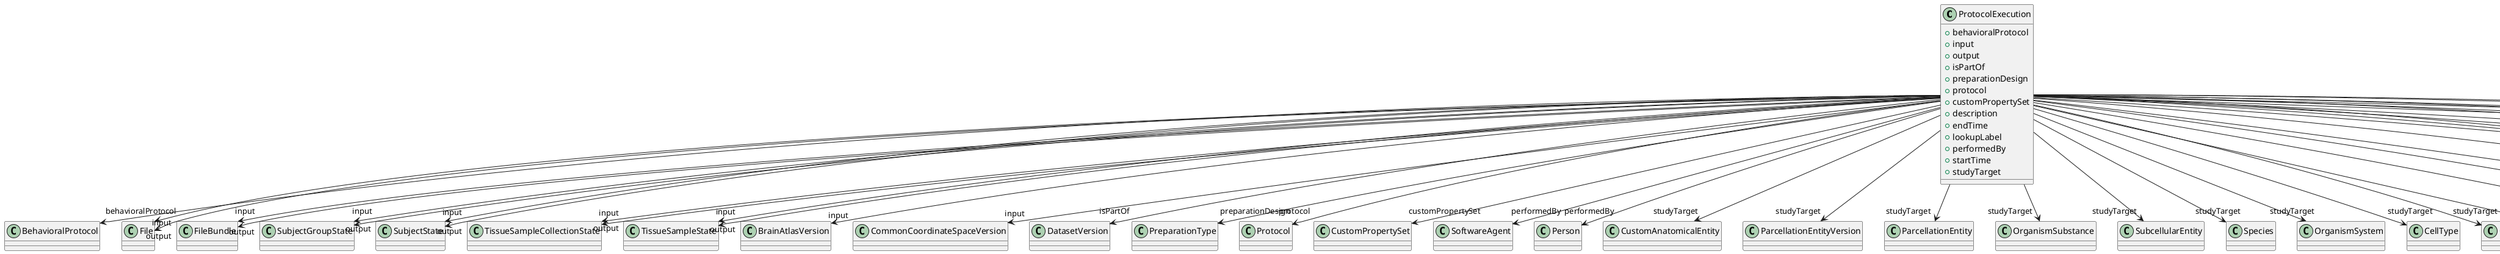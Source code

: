 @startuml
class ProtocolExecution {
+behavioralProtocol
+input
+output
+isPartOf
+preparationDesign
+protocol
+customPropertySet
+description
+endTime
+lookupLabel
+performedBy
+startTime
+studyTarget

}
ProtocolExecution -d-> "behavioralProtocol" BehavioralProtocol
ProtocolExecution -d-> "input" File
ProtocolExecution -d-> "input" FileBundle
ProtocolExecution -d-> "input" SubjectGroupState
ProtocolExecution -d-> "input" SubjectState
ProtocolExecution -d-> "input" TissueSampleCollectionState
ProtocolExecution -d-> "input" TissueSampleState
ProtocolExecution -d-> "input" BrainAtlasVersion
ProtocolExecution -d-> "input" CommonCoordinateSpaceVersion
ProtocolExecution -d-> "output" File
ProtocolExecution -d-> "output" FileBundle
ProtocolExecution -d-> "output" SubjectGroupState
ProtocolExecution -d-> "output" SubjectState
ProtocolExecution -d-> "output" TissueSampleCollectionState
ProtocolExecution -d-> "output" TissueSampleState
ProtocolExecution -d-> "isPartOf" DatasetVersion
ProtocolExecution -d-> "preparationDesign" PreparationType
ProtocolExecution -d-> "protocol" Protocol
ProtocolExecution -d-> "customPropertySet" CustomPropertySet
ProtocolExecution -d-> "performedBy" SoftwareAgent
ProtocolExecution -d-> "performedBy" Person
ProtocolExecution -d-> "studyTarget" CustomAnatomicalEntity
ProtocolExecution -d-> "studyTarget" ParcellationEntityVersion
ProtocolExecution -d-> "studyTarget" ParcellationEntity
ProtocolExecution -d-> "studyTarget" OrganismSubstance
ProtocolExecution -d-> "studyTarget" SubcellularEntity
ProtocolExecution -d-> "studyTarget" Species
ProtocolExecution -d-> "studyTarget" OrganismSystem
ProtocolExecution -d-> "studyTarget" CellType
ProtocolExecution -d-> "studyTarget" Organ
ProtocolExecution -d-> "studyTarget" AuditoryStimulusType
ProtocolExecution -d-> "studyTarget" CellCultureType
ProtocolExecution -d-> "studyTarget" MolecularEntity
ProtocolExecution -d-> "studyTarget" TactileStimulusType
ProtocolExecution -d-> "studyTarget" BreedingType
ProtocolExecution -d-> "studyTarget" Disease
ProtocolExecution -d-> "studyTarget" Handedness
ProtocolExecution -d-> "studyTarget" UBERONParcellation
ProtocolExecution -d-> "studyTarget" GeneticStrainType
ProtocolExecution -d-> "studyTarget" DiseaseModel
ProtocolExecution -d-> "studyTarget" GustatoryStimulusType
ProtocolExecution -d-> "studyTarget" BiologicalOrder
ProtocolExecution -d-> "studyTarget" ElectricalStimulusType
ProtocolExecution -d-> "studyTarget" OpticalStimulusType
ProtocolExecution -d-> "studyTarget" VisualStimulusType
ProtocolExecution -d-> "studyTarget" TermSuggestion
ProtocolExecution -d-> "studyTarget" OlfactoryStimulusType
ProtocolExecution -d-> "studyTarget" BiologicalSex

@enduml